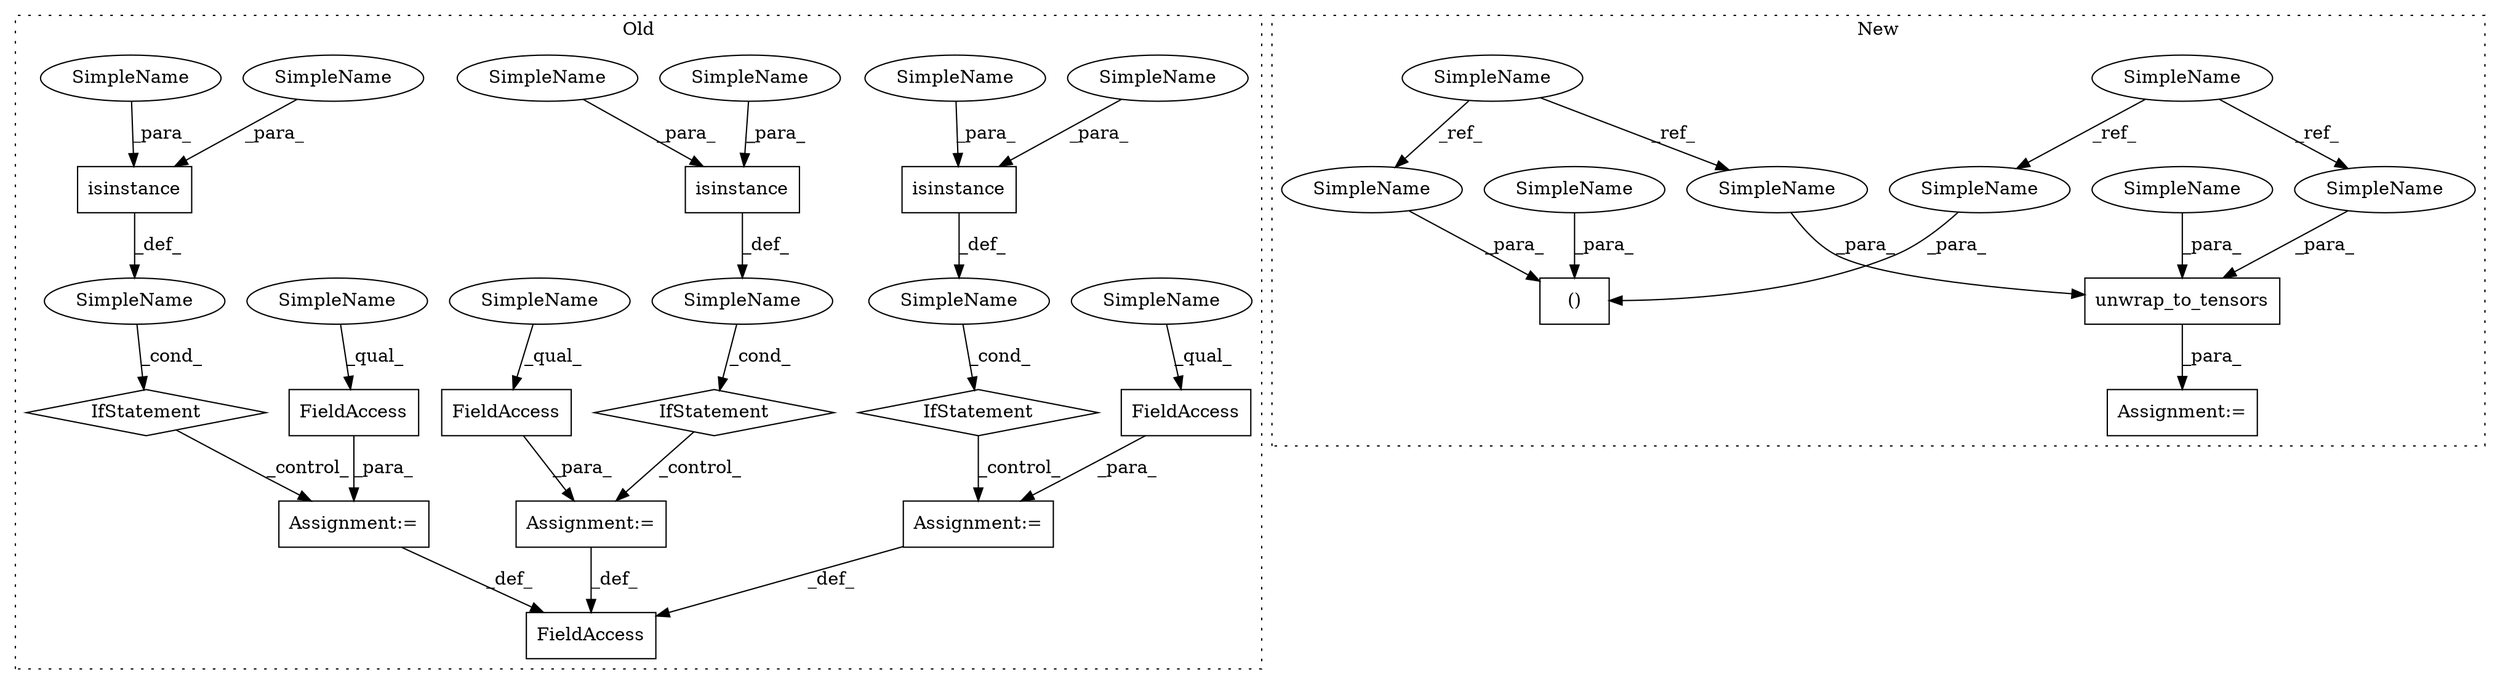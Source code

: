 digraph G {
subgraph cluster0 {
1 [label="isinstance" a="32" s="932,963" l="11,1" shape="box"];
4 [label="FieldAccess" a="22" s="986" l="16" shape="box"];
6 [label="IfStatement" a="25" s="928,964" l="4,2" shape="diamond"];
8 [label="isinstance" a="32" s="1104,1128" l="11,1" shape="box"];
9 [label="FieldAccess" a="22" s="1144" l="9" shape="box"];
10 [label="IfStatement" a="25" s="1100,1129" l="4,2" shape="diamond"];
11 [label="isinstance" a="32" s="1018,1049" l="11,1" shape="box"];
13 [label="FieldAccess" a="22" s="1072" l="16" shape="box"];
14 [label="IfStatement" a="25" s="1014,1050" l="4,2" shape="diamond"];
15 [label="SimpleName" a="42" s="" l="" shape="ellipse"];
16 [label="Assignment:=" a="7" s="1143" l="1" shape="box"];
17 [label="FieldAccess" a="22" s="2362" l="21" shape="box"];
18 [label="SimpleName" a="42" s="" l="" shape="ellipse"];
19 [label="Assignment:=" a="7" s="985" l="1" shape="box"];
20 [label="SimpleName" a="42" s="" l="" shape="ellipse"];
21 [label="Assignment:=" a="7" s="1071" l="1" shape="box"];
22 [label="SimpleName" a="42" s="1144" l="4" shape="ellipse"];
23 [label="SimpleName" a="42" s="1115" l="4" shape="ellipse"];
26 [label="SimpleName" a="42" s="1072" l="11" shape="ellipse"];
27 [label="SimpleName" a="42" s="1029" l="11" shape="ellipse"];
32 [label="SimpleName" a="42" s="943" l="11" shape="ellipse"];
33 [label="SimpleName" a="42" s="986" l="11" shape="ellipse"];
34 [label="SimpleName" a="42" s="1120" l="8" shape="ellipse"];
35 [label="SimpleName" a="42" s="1041" l="8" shape="ellipse"];
36 [label="SimpleName" a="42" s="955" l="8" shape="ellipse"];
label = "Old";
style="dotted";
}
subgraph cluster1 {
2 [label="unwrap_to_tensors" a="32" s="960,1006" l="18,1" shape="box"];
3 [label="SimpleName" a="42" s="865" l="11" shape="ellipse"];
5 [label="()" a="106" s="901" l="52" shape="box"];
7 [label="Assignment:=" a="7" s="953" l="2" shape="box"];
12 [label="SimpleName" a="42" s="844" l="11" shape="ellipse"];
24 [label="SimpleName" a="42" s="925" l="11" shape="ellipse"];
25 [label="SimpleName" a="42" s="990" l="11" shape="ellipse"];
28 [label="SimpleName" a="42" s="978" l="11" shape="ellipse"];
29 [label="SimpleName" a="42" s="901" l="11" shape="ellipse"];
30 [label="SimpleName" a="42" s="1002" l="4" shape="ellipse"];
31 [label="SimpleName" a="42" s="949" l="4" shape="ellipse"];
label = "New";
style="dotted";
}
1 -> 18 [label="_def_"];
2 -> 7 [label="_para_"];
3 -> 29 [label="_ref_"];
3 -> 28 [label="_ref_"];
4 -> 19 [label="_para_"];
6 -> 19 [label="_control_"];
8 -> 15 [label="_def_"];
9 -> 16 [label="_para_"];
10 -> 16 [label="_control_"];
11 -> 20 [label="_def_"];
12 -> 24 [label="_ref_"];
12 -> 25 [label="_ref_"];
13 -> 21 [label="_para_"];
14 -> 21 [label="_control_"];
15 -> 10 [label="_cond_"];
16 -> 17 [label="_def_"];
18 -> 6 [label="_cond_"];
19 -> 17 [label="_def_"];
20 -> 14 [label="_cond_"];
21 -> 17 [label="_def_"];
22 -> 9 [label="_qual_"];
23 -> 8 [label="_para_"];
24 -> 5 [label="_para_"];
25 -> 2 [label="_para_"];
26 -> 13 [label="_qual_"];
27 -> 11 [label="_para_"];
28 -> 2 [label="_para_"];
29 -> 5 [label="_para_"];
30 -> 2 [label="_para_"];
31 -> 5 [label="_para_"];
32 -> 1 [label="_para_"];
33 -> 4 [label="_qual_"];
34 -> 8 [label="_para_"];
35 -> 11 [label="_para_"];
36 -> 1 [label="_para_"];
}